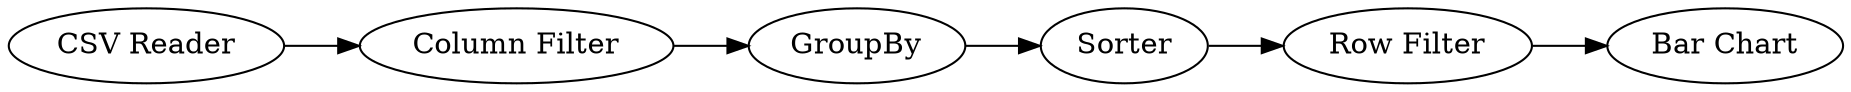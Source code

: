 digraph {
	1 [label="CSV Reader"]
	2 [label="Column Filter"]
	3 [label=GroupBy]
	5 [label=Sorter]
	6 [label="Row Filter"]
	7 [label="Bar Chart"]
	1 -> 2
	2 -> 3
	3 -> 5
	5 -> 6
	6 -> 7
	rankdir=LR
}
